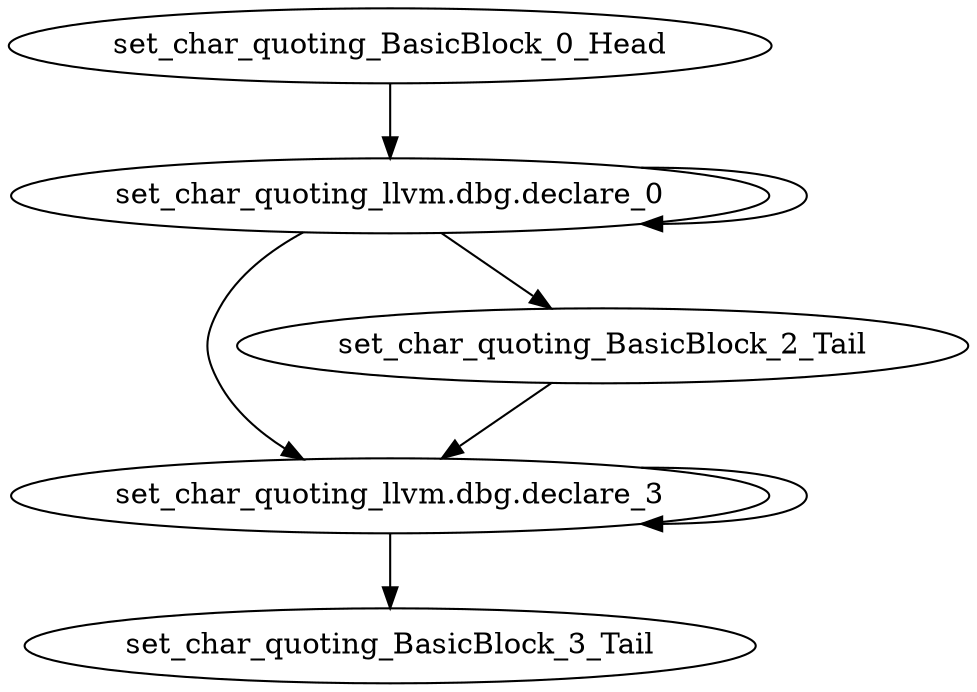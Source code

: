 digraph G {
    "set_char_quoting_BasicBlock_0_Head" -> "set_char_quoting_llvm.dbg.declare_0"
    "set_char_quoting_llvm.dbg.declare_0" -> "set_char_quoting_llvm.dbg.declare_0"
    "set_char_quoting_llvm.dbg.declare_0" -> "set_char_quoting_llvm.dbg.declare_3"
    "set_char_quoting_llvm.dbg.declare_0" -> "set_char_quoting_BasicBlock_2_Tail"
    "set_char_quoting_llvm.dbg.declare_3" -> "set_char_quoting_BasicBlock_3_Tail"
    "set_char_quoting_llvm.dbg.declare_3" -> "set_char_quoting_llvm.dbg.declare_3"
    "set_char_quoting_BasicBlock_2_Tail" -> "set_char_quoting_llvm.dbg.declare_3"
}
